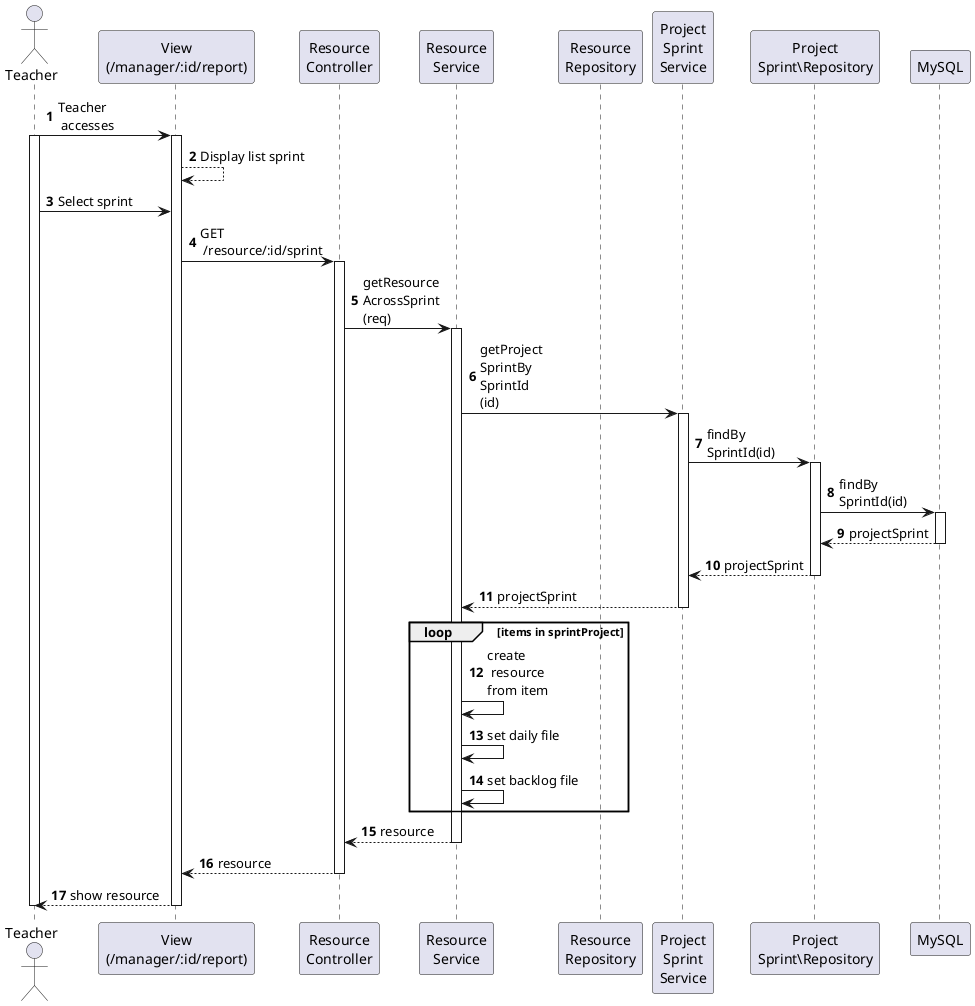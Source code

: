 @startuml
autonumber

actor Teacher as SV
participant "View\n(/manager/:id/report)" as View
participant "Resource\nController" as Controller
participant "Resource\nService" as Service
participant "Resource\nRepository" as Repo
participant "Project\nSprint\nService" as ProjectSprintService
participant "Project\nSprint\Repository" as ProjectSprintRepository
participant "MySQL" as MySQL

SV -> View : Teacher \n accesses
activate SV

activate View
View --> View: Display list sprint
SV -> View: Select sprint
View -> Controller : GET \n /resource/:id/sprint

activate Controller
Controller -> Service : getResource\nAcrossSprint\n(req)
activate Service
Service -> ProjectSprintService: getProject\nSprintBy\nSprintId\n(id)
activate ProjectSprintService
ProjectSprintService -> ProjectSprintRepository: findBy\nSprintId(id)
activate ProjectSprintRepository
ProjectSprintRepository -> MySQL: findBy\nSprintId(id)
activate MySQL
MySQL --> ProjectSprintRepository: projectSprint
deactivate MySQL
ProjectSprintRepository --> ProjectSprintService: projectSprint
deactivate ProjectSprintRepository
ProjectSprintService --> Service: projectSprint
deactivate Repo

deactivate ProjectSprintService
loop  items in sprintProject
  Service -> Service: create \n resource\nfrom item
  Service -> Service: set daily file
  Service -> Service: set backlog file
end

Service --> Controller :  resource
deactivate Service

Controller --> View : resource
deactivate Controller
View --> SV : show resource

deactivate View
deactivate SV
@enduml
